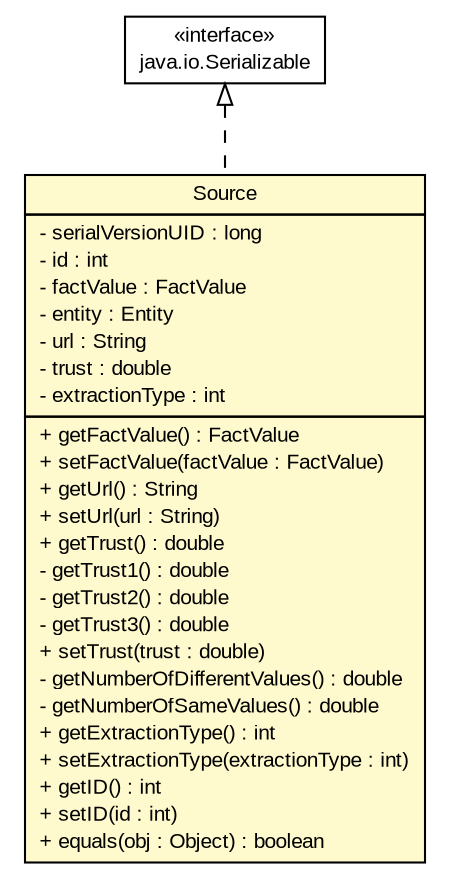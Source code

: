 #!/usr/local/bin/dot
#
# Class diagram 
# Generated by UMLGraph version 5.2 (http://www.umlgraph.org/)
#

digraph G {
	edge [fontname="arial",fontsize=10,labelfontname="arial",labelfontsize=10];
	node [fontname="arial",fontsize=10,shape=plaintext];
	nodesep=0.25;
	ranksep=0.5;
	// tud.iir.knowledge.Source
	c42549 [label=<<table title="tud.iir.knowledge.Source" border="0" cellborder="1" cellspacing="0" cellpadding="2" port="p" bgcolor="lemonChiffon" href="./Source.html">
		<tr><td><table border="0" cellspacing="0" cellpadding="1">
<tr><td align="center" balign="center"> Source </td></tr>
		</table></td></tr>
		<tr><td><table border="0" cellspacing="0" cellpadding="1">
<tr><td align="left" balign="left"> - serialVersionUID : long </td></tr>
<tr><td align="left" balign="left"> - id : int </td></tr>
<tr><td align="left" balign="left"> - factValue : FactValue </td></tr>
<tr><td align="left" balign="left"> - entity : Entity </td></tr>
<tr><td align="left" balign="left"> - url : String </td></tr>
<tr><td align="left" balign="left"> - trust : double </td></tr>
<tr><td align="left" balign="left"> - extractionType : int </td></tr>
		</table></td></tr>
		<tr><td><table border="0" cellspacing="0" cellpadding="1">
<tr><td align="left" balign="left"> + getFactValue() : FactValue </td></tr>
<tr><td align="left" balign="left"> + setFactValue(factValue : FactValue) </td></tr>
<tr><td align="left" balign="left"> + getUrl() : String </td></tr>
<tr><td align="left" balign="left"> + setUrl(url : String) </td></tr>
<tr><td align="left" balign="left"> + getTrust() : double </td></tr>
<tr><td align="left" balign="left"> - getTrust1() : double </td></tr>
<tr><td align="left" balign="left"> - getTrust2() : double </td></tr>
<tr><td align="left" balign="left"> - getTrust3() : double </td></tr>
<tr><td align="left" balign="left"> + setTrust(trust : double) </td></tr>
<tr><td align="left" balign="left"> - getNumberOfDifferentValues() : double </td></tr>
<tr><td align="left" balign="left"> - getNumberOfSameValues() : double </td></tr>
<tr><td align="left" balign="left"> + getExtractionType() : int </td></tr>
<tr><td align="left" balign="left"> + setExtractionType(extractionType : int) </td></tr>
<tr><td align="left" balign="left"> + getID() : int </td></tr>
<tr><td align="left" balign="left"> + setID(id : int) </td></tr>
<tr><td align="left" balign="left"> + equals(obj : Object) : boolean </td></tr>
		</table></td></tr>
		</table>>, fontname="arial", fontcolor="black", fontsize=10.0];
	//tud.iir.knowledge.Source implements java.io.Serializable
	c42621:p -> c42549:p [dir=back,arrowtail=empty,style=dashed];
	// java.io.Serializable
	c42621 [label=<<table title="java.io.Serializable" border="0" cellborder="1" cellspacing="0" cellpadding="2" port="p" href="http://java.sun.com/j2se/1.4.2/docs/api/java/io/Serializable.html">
		<tr><td><table border="0" cellspacing="0" cellpadding="1">
<tr><td align="center" balign="center"> &#171;interface&#187; </td></tr>
<tr><td align="center" balign="center"> java.io.Serializable </td></tr>
		</table></td></tr>
		</table>>, fontname="arial", fontcolor="black", fontsize=10.0];
}

